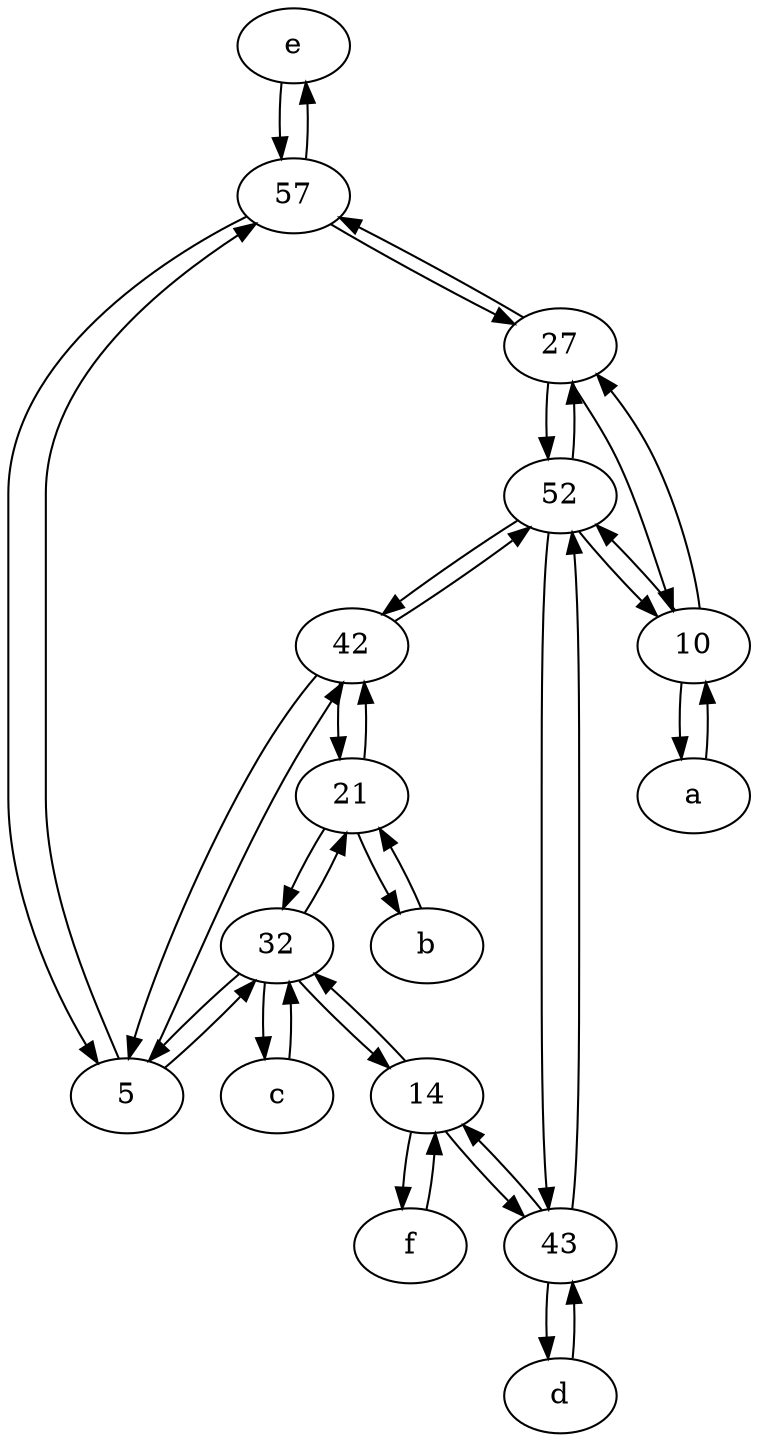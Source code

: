 digraph  {
	e [pos="30,50!"];
	52;
	32;
	a [pos="40,10!"];
	5;
	21;
	d [pos="20,30!"];
	57;
	b [pos="50,20!"];
	42;
	c [pos="20,10!"];
	43;
	27;
	f [pos="15,45!"];
	14;
	10;
	43 -> 14;
	32 -> c;
	27 -> 10;
	10 -> a;
	c -> 32;
	27 -> 57;
	10 -> 52;
	42 -> 21;
	42 -> 52;
	14 -> 43;
	42 -> 5;
	5 -> 42;
	57 -> e;
	e -> 57;
	5 -> 57;
	43 -> 52;
	52 -> 43;
	43 -> d;
	57 -> 5;
	d -> 43;
	52 -> 10;
	21 -> b;
	32 -> 21;
	32 -> 14;
	57 -> 27;
	a -> 10;
	32 -> 5;
	b -> 21;
	21 -> 42;
	14 -> f;
	27 -> 52;
	f -> 14;
	21 -> 32;
	52 -> 27;
	14 -> 32;
	52 -> 42;
	10 -> 27;
	5 -> 32;

	}